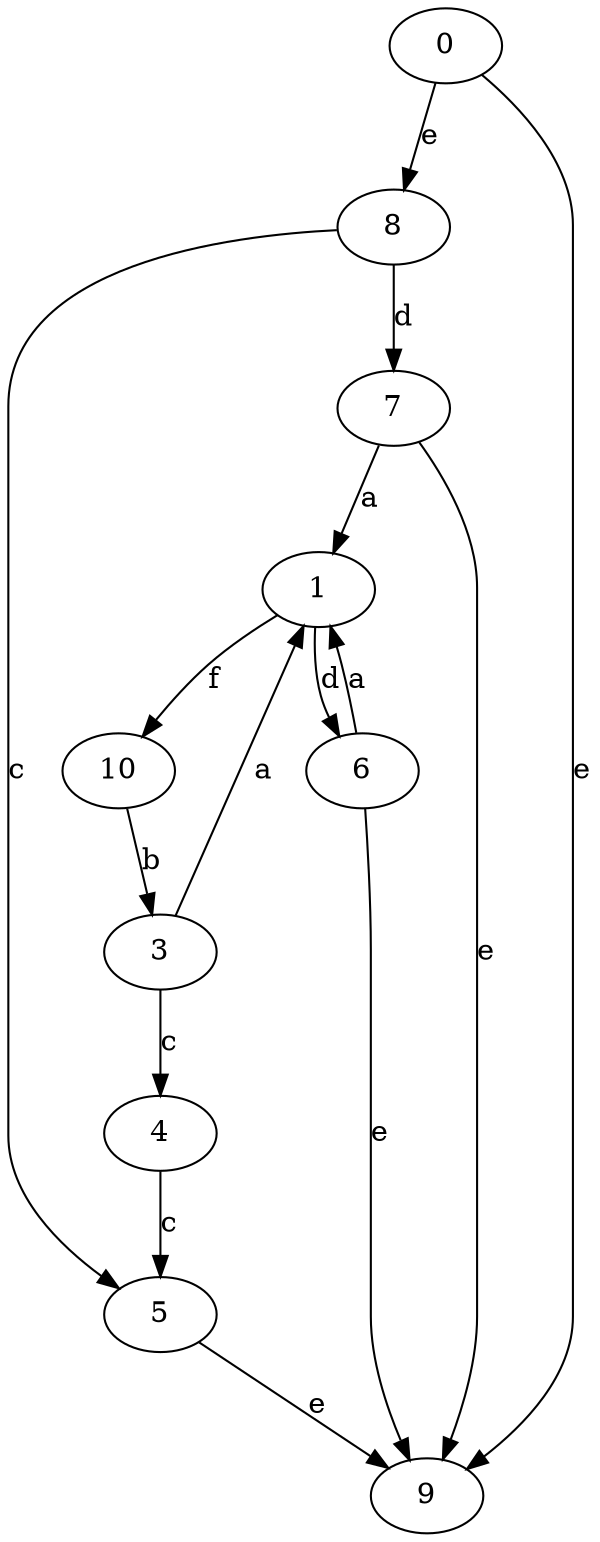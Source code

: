 strict digraph  {
1;
3;
4;
5;
6;
7;
8;
9;
10;
0;
1 -> 6  [label=d];
1 -> 10  [label=f];
3 -> 1  [label=a];
3 -> 4  [label=c];
4 -> 5  [label=c];
5 -> 9  [label=e];
6 -> 1  [label=a];
6 -> 9  [label=e];
7 -> 1  [label=a];
7 -> 9  [label=e];
8 -> 5  [label=c];
8 -> 7  [label=d];
10 -> 3  [label=b];
0 -> 8  [label=e];
0 -> 9  [label=e];
}
